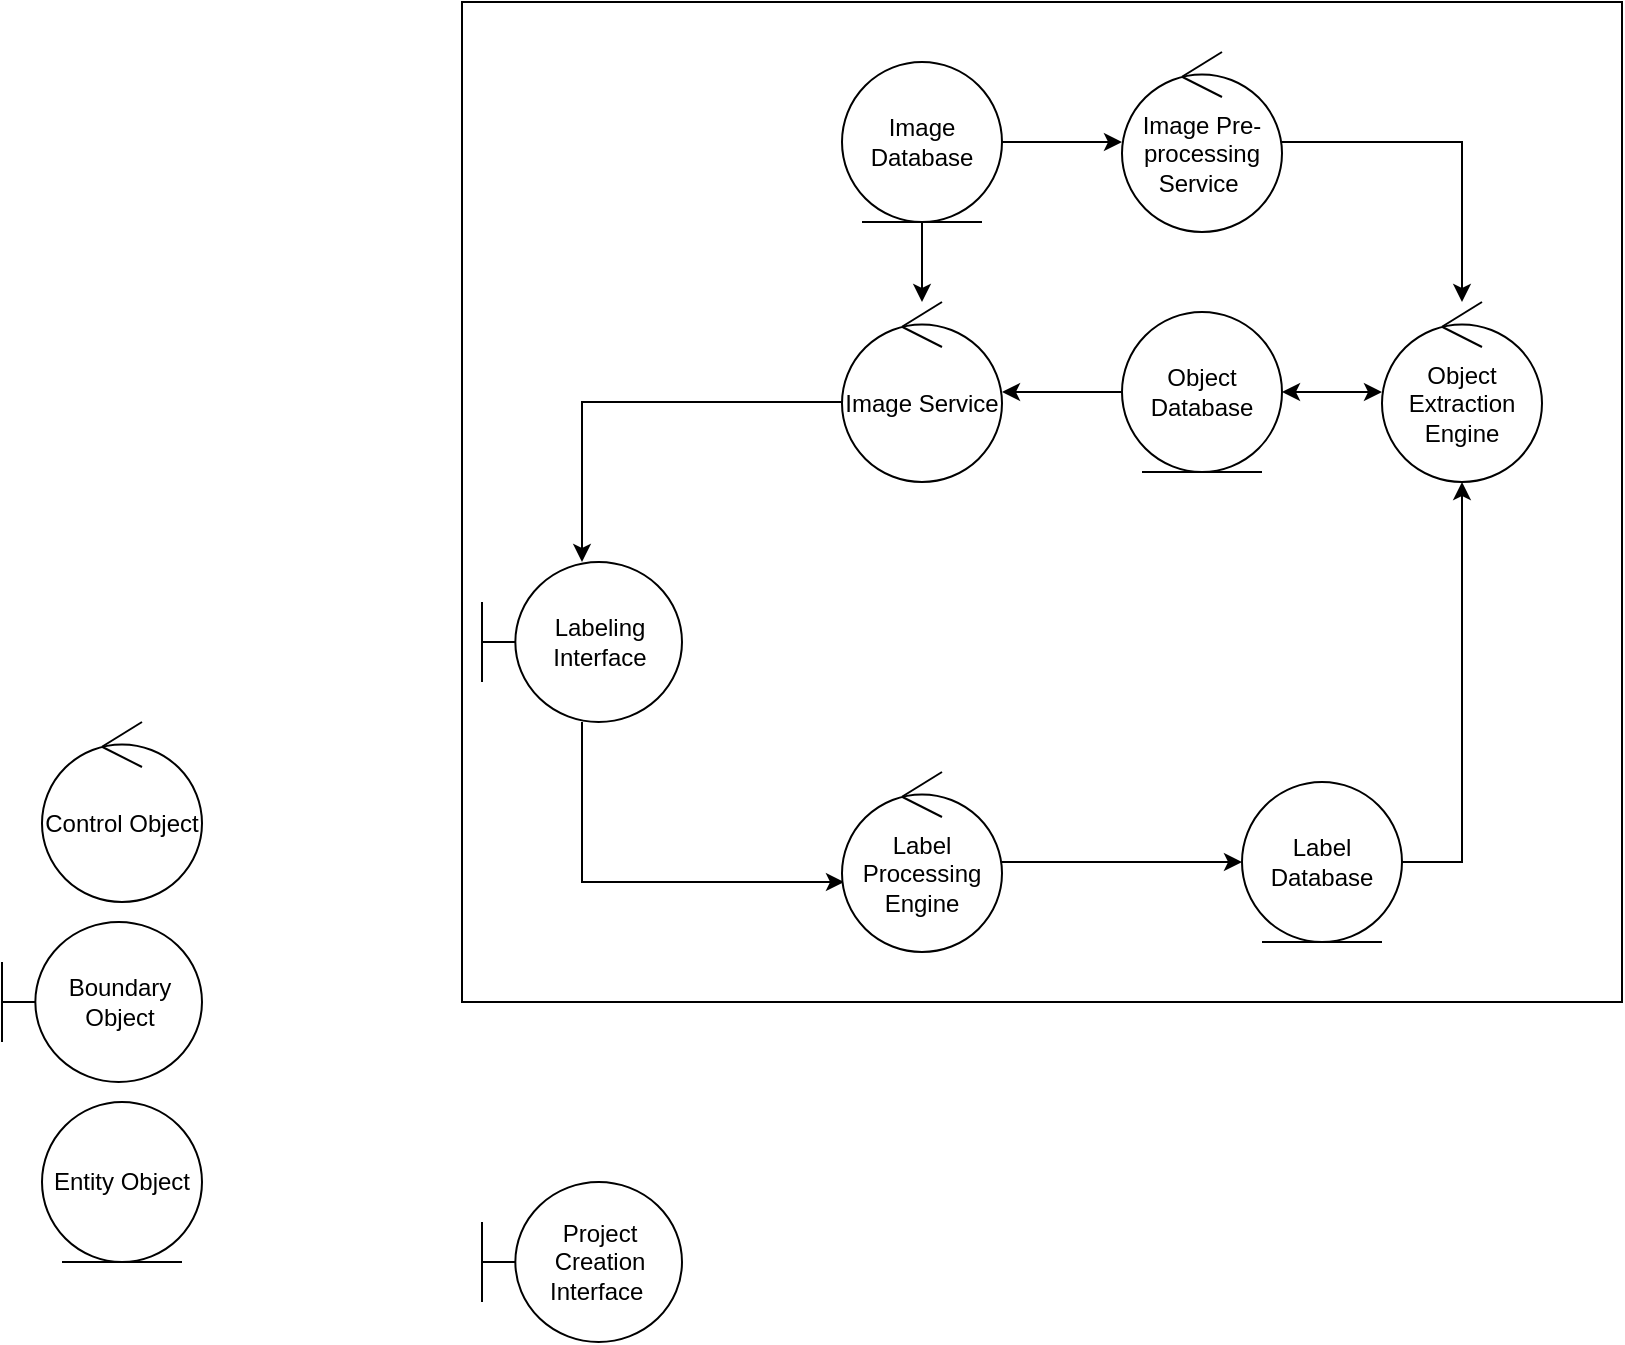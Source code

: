 <mxfile version="26.0.4">
  <diagram name="Page-1" id="lmrGIUPa0YLDVM3o05oO">
    <mxGraphModel dx="3203" dy="1199" grid="1" gridSize="10" guides="1" tooltips="1" connect="1" arrows="1" fold="1" page="1" pageScale="1" pageWidth="850" pageHeight="1100" math="0" shadow="0">
      <root>
        <mxCell id="0" />
        <mxCell id="1" parent="0" />
        <mxCell id="8xBzDFD03f1PaA1T0tNl-33" value="" style="verticalLabelPosition=bottom;verticalAlign=top;html=1;shape=mxgraph.basic.rect;fillColor2=none;strokeWidth=1;size=20;indent=5;" vertex="1" parent="1">
          <mxGeometry x="130" y="120" width="580" height="500" as="geometry" />
        </mxCell>
        <mxCell id="8xBzDFD03f1PaA1T0tNl-7" value="Boundary Object" style="shape=umlBoundary;whiteSpace=wrap;html=1;" vertex="1" parent="1">
          <mxGeometry x="-100" y="580" width="100" height="80" as="geometry" />
        </mxCell>
        <mxCell id="8xBzDFD03f1PaA1T0tNl-8" value="Entity Object" style="ellipse;shape=umlEntity;whiteSpace=wrap;html=1;" vertex="1" parent="1">
          <mxGeometry x="-80" y="670" width="80" height="80" as="geometry" />
        </mxCell>
        <mxCell id="8xBzDFD03f1PaA1T0tNl-9" value="Control Object" style="ellipse;shape=umlControl;whiteSpace=wrap;html=1;" vertex="1" parent="1">
          <mxGeometry x="-80" y="480" width="80" height="90" as="geometry" />
        </mxCell>
        <mxCell id="8xBzDFD03f1PaA1T0tNl-19" style="edgeStyle=orthogonalEdgeStyle;rounded=0;orthogonalLoop=1;jettySize=auto;html=1;" edge="1" parent="1" source="8xBzDFD03f1PaA1T0tNl-11" target="8xBzDFD03f1PaA1T0tNl-10">
          <mxGeometry relative="1" as="geometry">
            <Array as="points">
              <mxPoint x="190" y="320" />
            </Array>
          </mxGeometry>
        </mxCell>
        <mxCell id="8xBzDFD03f1PaA1T0tNl-10" value="Labeling Interface" style="shape=umlBoundary;whiteSpace=wrap;html=1;" vertex="1" parent="1">
          <mxGeometry x="140" y="400" width="100" height="80" as="geometry" />
        </mxCell>
        <mxCell id="8xBzDFD03f1PaA1T0tNl-18" style="edgeStyle=orthogonalEdgeStyle;rounded=0;orthogonalLoop=1;jettySize=auto;html=1;exitX=0.5;exitY=1;exitDx=0;exitDy=0;" edge="1" parent="1" source="8xBzDFD03f1PaA1T0tNl-15" target="8xBzDFD03f1PaA1T0tNl-11">
          <mxGeometry relative="1" as="geometry" />
        </mxCell>
        <mxCell id="8xBzDFD03f1PaA1T0tNl-29" style="edgeStyle=orthogonalEdgeStyle;rounded=0;orthogonalLoop=1;jettySize=auto;html=1;" edge="1" parent="1" source="8xBzDFD03f1PaA1T0tNl-24" target="8xBzDFD03f1PaA1T0tNl-11">
          <mxGeometry relative="1" as="geometry" />
        </mxCell>
        <mxCell id="8xBzDFD03f1PaA1T0tNl-11" value="Image Service" style="ellipse;shape=umlControl;whiteSpace=wrap;html=1;" vertex="1" parent="1">
          <mxGeometry x="320" y="270" width="80" height="90" as="geometry" />
        </mxCell>
        <mxCell id="8xBzDFD03f1PaA1T0tNl-16" style="edgeStyle=orthogonalEdgeStyle;rounded=0;orthogonalLoop=1;jettySize=auto;html=1;entryX=0;entryY=0.5;entryDx=0;entryDy=0;" edge="1" parent="1" source="8xBzDFD03f1PaA1T0tNl-12" target="8xBzDFD03f1PaA1T0tNl-14">
          <mxGeometry relative="1" as="geometry" />
        </mxCell>
        <mxCell id="8xBzDFD03f1PaA1T0tNl-23" style="edgeStyle=orthogonalEdgeStyle;rounded=0;orthogonalLoop=1;jettySize=auto;html=1;" edge="1" parent="1" source="8xBzDFD03f1PaA1T0tNl-10" target="8xBzDFD03f1PaA1T0tNl-12">
          <mxGeometry relative="1" as="geometry">
            <Array as="points">
              <mxPoint x="190" y="560" />
            </Array>
          </mxGeometry>
        </mxCell>
        <mxCell id="8xBzDFD03f1PaA1T0tNl-12" value="Label Processing Engine" style="ellipse;shape=umlControl;whiteSpace=wrap;html=1;" vertex="1" parent="1">
          <mxGeometry x="320" y="505" width="80" height="90" as="geometry" />
        </mxCell>
        <mxCell id="8xBzDFD03f1PaA1T0tNl-13" value="Object Extraction Engine" style="ellipse;shape=umlControl;whiteSpace=wrap;html=1;" vertex="1" parent="1">
          <mxGeometry x="590" y="270" width="80" height="90" as="geometry" />
        </mxCell>
        <mxCell id="8xBzDFD03f1PaA1T0tNl-31" style="edgeStyle=orthogonalEdgeStyle;rounded=0;orthogonalLoop=1;jettySize=auto;html=1;" edge="1" parent="1" source="8xBzDFD03f1PaA1T0tNl-14" target="8xBzDFD03f1PaA1T0tNl-13">
          <mxGeometry relative="1" as="geometry">
            <Array as="points">
              <mxPoint x="630" y="550" />
            </Array>
          </mxGeometry>
        </mxCell>
        <mxCell id="8xBzDFD03f1PaA1T0tNl-14" value="Label Database" style="ellipse;shape=umlEntity;whiteSpace=wrap;html=1;" vertex="1" parent="1">
          <mxGeometry x="520" y="510" width="80" height="80" as="geometry" />
        </mxCell>
        <mxCell id="8xBzDFD03f1PaA1T0tNl-15" value="Image Database" style="ellipse;shape=umlEntity;whiteSpace=wrap;html=1;" vertex="1" parent="1">
          <mxGeometry x="320" y="150" width="80" height="80" as="geometry" />
        </mxCell>
        <mxCell id="8xBzDFD03f1PaA1T0tNl-25" style="edgeStyle=orthogonalEdgeStyle;rounded=0;orthogonalLoop=1;jettySize=auto;html=1;exitX=1;exitY=0.5;exitDx=0;exitDy=0;" edge="1" parent="1" source="8xBzDFD03f1PaA1T0tNl-15" target="8xBzDFD03f1PaA1T0tNl-17">
          <mxGeometry relative="1" as="geometry" />
        </mxCell>
        <mxCell id="8xBzDFD03f1PaA1T0tNl-27" style="edgeStyle=orthogonalEdgeStyle;rounded=0;orthogonalLoop=1;jettySize=auto;html=1;" edge="1" parent="1" source="8xBzDFD03f1PaA1T0tNl-17" target="8xBzDFD03f1PaA1T0tNl-13">
          <mxGeometry relative="1" as="geometry">
            <Array as="points">
              <mxPoint x="570" y="190" />
              <mxPoint x="570" y="190" />
            </Array>
          </mxGeometry>
        </mxCell>
        <mxCell id="8xBzDFD03f1PaA1T0tNl-17" value="Image Pre-processing&lt;div&gt;Service&amp;nbsp;&lt;/div&gt;" style="ellipse;shape=umlControl;whiteSpace=wrap;html=1;" vertex="1" parent="1">
          <mxGeometry x="460" y="145" width="80" height="90" as="geometry" />
        </mxCell>
        <mxCell id="8xBzDFD03f1PaA1T0tNl-30" style="edgeStyle=orthogonalEdgeStyle;rounded=0;orthogonalLoop=1;jettySize=auto;html=1;startArrow=classic;startFill=1;" edge="1" parent="1" source="8xBzDFD03f1PaA1T0tNl-24" target="8xBzDFD03f1PaA1T0tNl-13">
          <mxGeometry relative="1" as="geometry" />
        </mxCell>
        <mxCell id="8xBzDFD03f1PaA1T0tNl-24" value="Object Database" style="ellipse;shape=umlEntity;whiteSpace=wrap;html=1;" vertex="1" parent="1">
          <mxGeometry x="460" y="275" width="80" height="80" as="geometry" />
        </mxCell>
        <mxCell id="8xBzDFD03f1PaA1T0tNl-32" value="Project Creation Interface&amp;nbsp;" style="shape=umlBoundary;whiteSpace=wrap;html=1;" vertex="1" parent="1">
          <mxGeometry x="140" y="710" width="100" height="80" as="geometry" />
        </mxCell>
      </root>
    </mxGraphModel>
  </diagram>
</mxfile>
